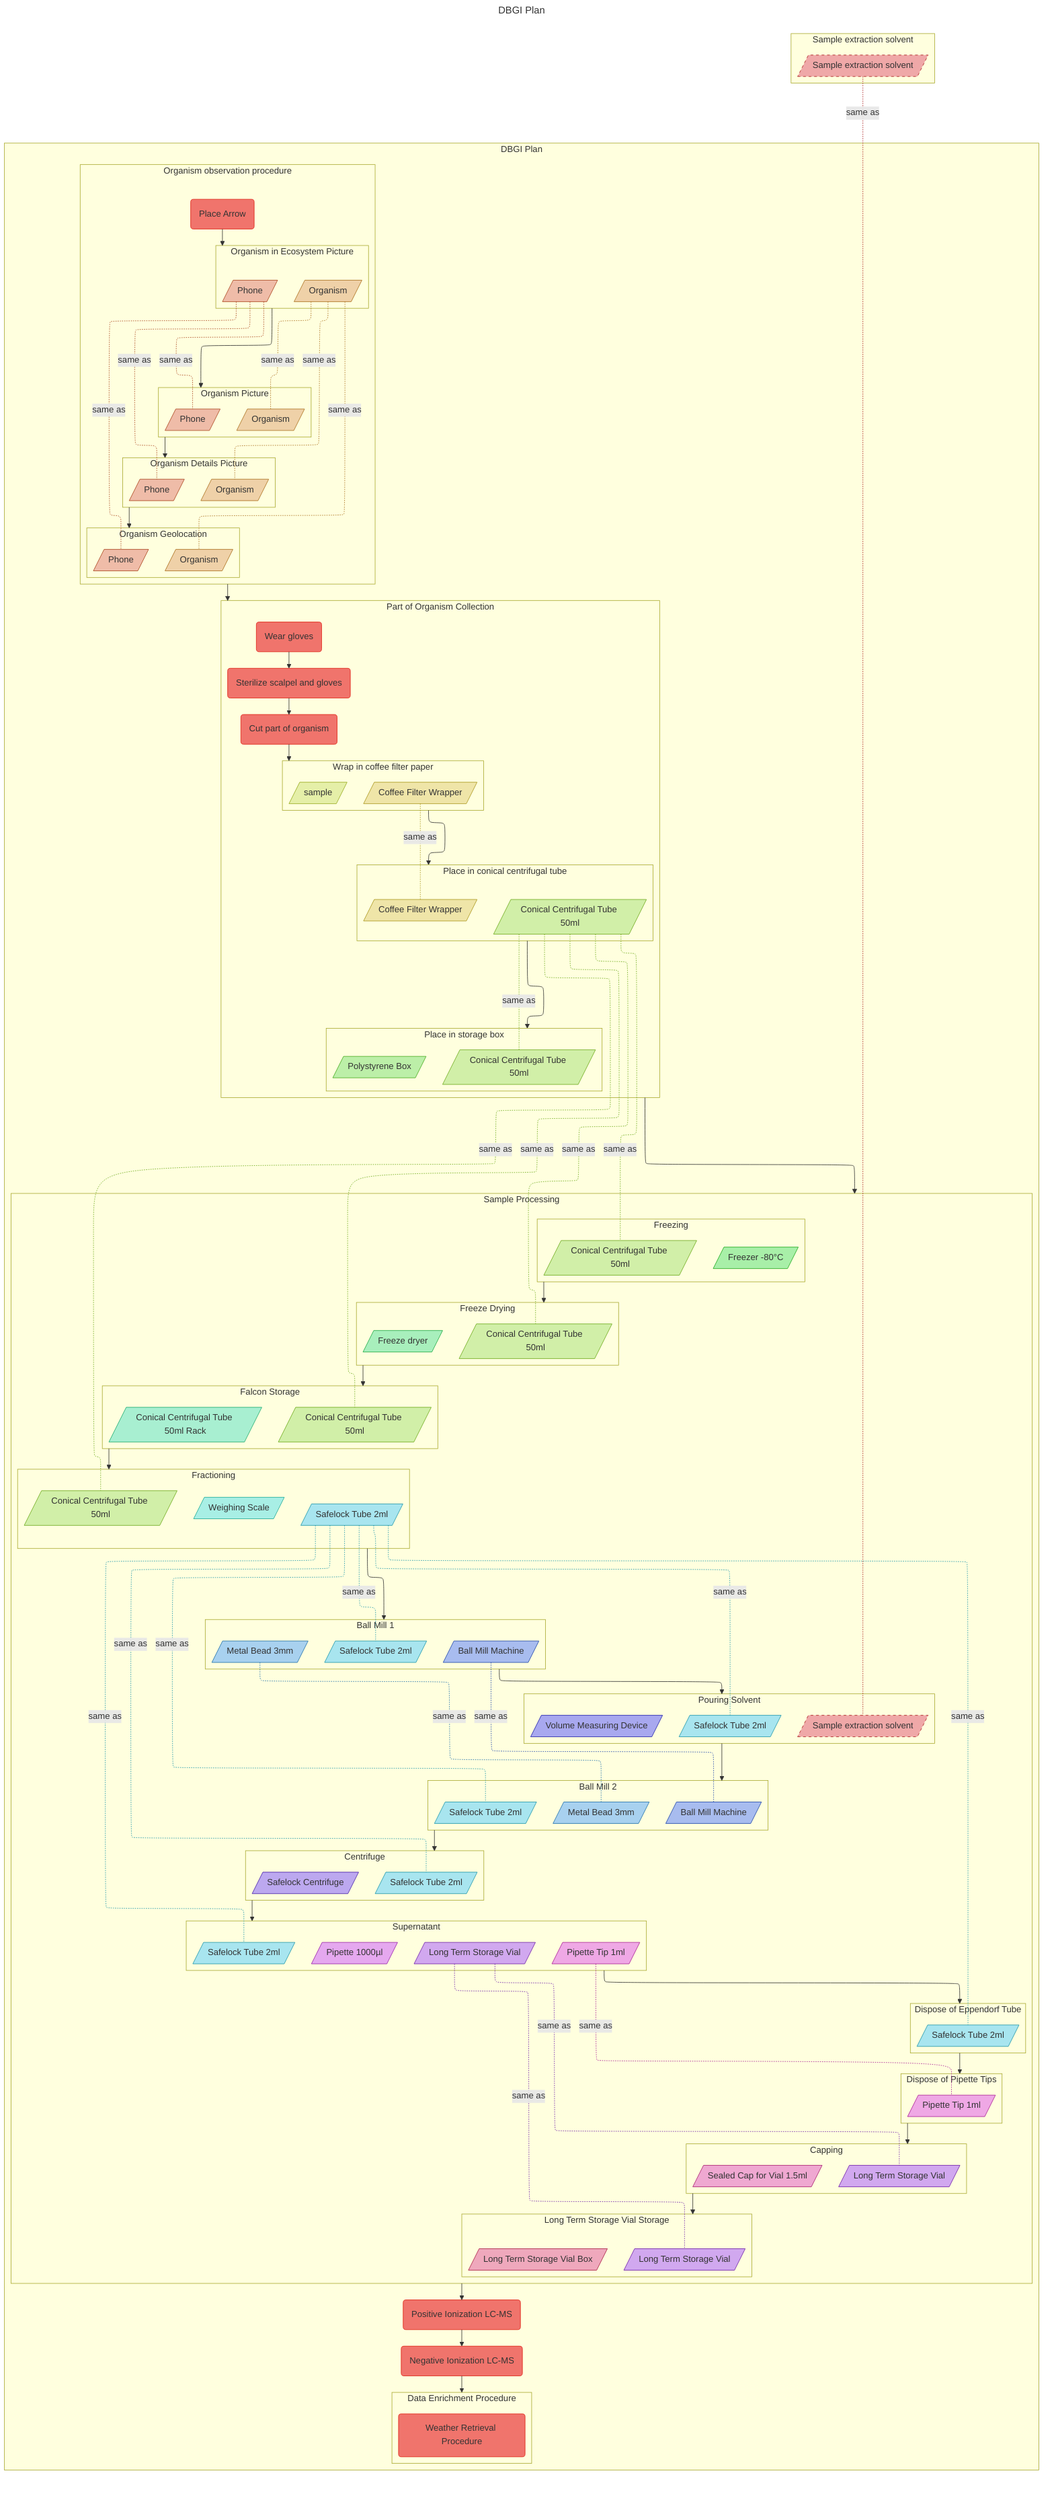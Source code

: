 ---
title: DBGI Plan
config:
  flowchart:
    defaultRenderer: "elk"
---
flowchart TB
classDef procedure_template fill: #f0746c,stroke: #df2216
classDef foreign_procedure_template stroke-dasharray: 5, 5
classDef ptam_node_20 fill: #efa8a8,stroke: #ab1f1f,stroke-dasharray: 5, 5
classDef ptam_edge_20 stroke: #ab1f1f
classDef ptam_node_42 fill: #efbca8,stroke: #ab461f
classDef ptam_edge_42 stroke: #ab461f
classDef ptam_node_43 fill: #efd1a8,stroke: #ab701f
classDef ptam_edge_43 stroke: #ab701f
classDef ptam_node_44 fill: #efe5a8,stroke: #ab971f
classDef ptam_edge_44 stroke: #ab971f
classDef ptam_node_45 fill: #e5efa8,stroke: #97ab1f
classDef ptam_node_46 fill: #d1efa8,stroke: #70ab1f
classDef ptam_edge_46 stroke: #70ab1f
classDef ptam_node_47 fill: #bcefa8,stroke: #46ab1f
classDef ptam_node_48 fill: #a8efa8,stroke: #1fab1f
classDef ptam_node_49 fill: #a8efbc,stroke: #1fab46
classDef ptam_node_50 fill: #a8efd1,stroke: #1fab70
classDef ptam_node_51 fill: #a8efe5,stroke: #1fab97
classDef ptam_node_52 fill: #a8e5ef,stroke: #1f97ab
classDef ptam_edge_52 stroke: #1f97ab
classDef ptam_node_53 fill: #a8d1ef,stroke: #1f70ab
classDef ptam_edge_53 stroke: #1f70ab
classDef ptam_node_54 fill: #a8bcef,stroke: #1f46ab
classDef ptam_edge_54 stroke: #1f46ab
classDef ptam_node_55 fill: #a8a8ef,stroke: #1f1fab
classDef ptam_node_56 fill: #bca8ef,stroke: #461fab
classDef ptam_node_57 fill: #d1a8ef,stroke: #701fab
classDef ptam_edge_57 stroke: #701fab
classDef ptam_node_58 fill: #e5a8ef,stroke: #971fab
classDef ptam_node_59 fill: #efa8e5,stroke: #ab1f97
classDef ptam_edge_59 stroke: #ab1f97
classDef ptam_node_60 fill: #efa8d1,stroke: #ab1f70
classDef ptam_node_61 fill: #efa8bc,stroke: #ab1f46
subgraph v1 ["`Sample extraction solvent`"]
    v0@{shape: lean-r, label: "Sample extraction solvent"}
class v0 ptam_node_20
end
subgraph v77 ["`DBGI Plan`"]
    direction LR
    subgraph v15 ["`Organism observation procedure`"]
    direction TB
    v2@{shape: rounded, label: "Place Arrow"}
class v2 procedure_template
    subgraph v5 ["`Organism in Ecosystem Picture`"]
    v3@{shape: lean-r, label: "Phone"}
class v3 ptam_node_42
    v4@{shape: lean-r, label: "Organism"}
class v4 ptam_node_43
end
    subgraph v8 ["`Organism Picture`"]
    v6@{shape: lean-r, label: "Phone"}
class v6 ptam_node_42
    v7@{shape: lean-r, label: "Organism"}
class v7 ptam_node_43
end
    subgraph v11 ["`Organism Details Picture`"]
    v9@{shape: lean-r, label: "Phone"}
class v9 ptam_node_42
    v10@{shape: lean-r, label: "Organism"}
class v10 ptam_node_43
end
    subgraph v14 ["`Organism Geolocation`"]
    v12@{shape: lean-r, label: "Phone"}
class v12 ptam_node_42
    v13@{shape: lean-r, label: "Organism"}
class v13 ptam_node_43
end
end
    subgraph v28 ["`Part of Organism Collection`"]
    direction TB
    v16@{shape: rounded, label: "Wear gloves"}
class v16 procedure_template
    v17@{shape: rounded, label: "Sterilize scalpel and gloves"}
class v17 procedure_template
    v18@{shape: rounded, label: "Cut part of organism"}
class v18 procedure_template
    subgraph v21 ["`Wrap in coffee filter paper`"]
    v19@{shape: lean-r, label: "Coffee Filter Wrapper"}
class v19 ptam_node_44
    v20@{shape: lean-r, label: "sample"}
class v20 ptam_node_45
end
    subgraph v24 ["`Place in conical centrifugal tube`"]
    v22@{shape: lean-r, label: "Conical Centrifugal Tube 50ml"}
class v22 ptam_node_46
    v23@{shape: lean-r, label: "Coffee Filter Wrapper"}
class v23 ptam_node_44
end
    subgraph v27 ["`Place in storage box`"]
    v25@{shape: lean-r, label: "Polystyrene Box"}
class v25 ptam_node_47
    v26@{shape: lean-r, label: "Conical Centrifugal Tube 50ml"}
class v26 ptam_node_46
end
end
    subgraph v72 ["`Sample Processing`"]
    direction TB
    subgraph v31 ["`Freezing`"]
    v29@{shape: lean-r, label: "Freezer -80°C"}
class v29 ptam_node_48
    v30@{shape: lean-r, label: "Conical Centrifugal Tube 50ml"}
class v30 ptam_node_46
end
    subgraph v34 ["`Freeze Drying`"]
    v32@{shape: lean-r, label: "Freeze dryer"}
class v32 ptam_node_49
    v33@{shape: lean-r, label: "Conical Centrifugal Tube 50ml"}
class v33 ptam_node_46
end
    subgraph v37 ["`Falcon Storage`"]
    v35@{shape: lean-r, label: "Conical Centrifugal Tube 50ml Rack"}
class v35 ptam_node_50
    v36@{shape: lean-r, label: "Conical Centrifugal Tube 50ml"}
class v36 ptam_node_46
end
    subgraph v41 ["`Fractioning`"]
    v38@{shape: lean-r, label: "Weighing Scale"}
class v38 ptam_node_51
    v39@{shape: lean-r, label: "Conical Centrifugal Tube 50ml"}
class v39 ptam_node_46
    v40@{shape: lean-r, label: "Safelock Tube 2ml"}
class v40 ptam_node_52
end
    subgraph v45 ["`Ball Mill 1`"]
    v42@{shape: lean-r, label: "Metal Bead 3mm"}
class v42 ptam_node_53
    v43@{shape: lean-r, label: "Ball Mill Machine"}
class v43 ptam_node_54
    v44@{shape: lean-r, label: "Safelock Tube 2ml"}
class v44 ptam_node_52
end
    subgraph v49 ["`Pouring Solvent`"]
    v46@{shape: lean-r, label: "Volume Measuring Device"}
class v46 ptam_node_55
    v47@{shape: lean-r, label: "Sample extraction solvent"}
class v47 ptam_node_20
    v48@{shape: lean-r, label: "Safelock Tube 2ml"}
class v48 ptam_node_52
end
    subgraph v53 ["`Ball Mill 2`"]
    v50@{shape: lean-r, label: "Metal Bead 3mm"}
class v50 ptam_node_53
    v51@{shape: lean-r, label: "Ball Mill Machine"}
class v51 ptam_node_54
    v52@{shape: lean-r, label: "Safelock Tube 2ml"}
class v52 ptam_node_52
end
    subgraph v56 ["`Centrifuge`"]
    v54@{shape: lean-r, label: "Safelock Centrifuge"}
class v54 ptam_node_56
    v55@{shape: lean-r, label: "Safelock Tube 2ml"}
class v55 ptam_node_52
end
    subgraph v61 ["`Supernatant`"]
    v57@{shape: lean-r, label: "Safelock Tube 2ml"}
class v57 ptam_node_52
    v58@{shape: lean-r, label: "Long Term Storage Vial"}
class v58 ptam_node_57
    v59@{shape: lean-r, label: "Pipette 1000µl"}
class v59 ptam_node_58
    v60@{shape: lean-r, label: "Pipette Tip 1ml"}
class v60 ptam_node_59
end
    subgraph v64 ["`Capping`"]
    v62@{shape: lean-r, label: "Long Term Storage Vial"}
class v62 ptam_node_57
    v63@{shape: lean-r, label: "Sealed Cap for Vial 1.5ml"}
class v63 ptam_node_60
end
    subgraph v67 ["`Long Term Storage Vial Storage`"]
    v65@{shape: lean-r, label: "Long Term Storage Vial Box"}
class v65 ptam_node_61
    v66@{shape: lean-r, label: "Long Term Storage Vial"}
class v66 ptam_node_57
end
    subgraph v69 ["`Dispose of Eppendorf Tube`"]
    v68@{shape: lean-r, label: "Safelock Tube 2ml"}
class v68 ptam_node_52
end
    subgraph v71 ["`Dispose of Pipette Tips`"]
    v70@{shape: lean-r, label: "Pipette Tip 1ml"}
class v70 ptam_node_59
end
end
    v73@{shape: rounded, label: "Positive Ionization LC-MS"}
class v73 procedure_template
    v74@{shape: rounded, label: "Negative Ionization LC-MS"}
class v74 procedure_template
    subgraph v76 ["`Data Enrichment Procedure`"]
    direction TB
    v75@{shape: rounded, label: "Weather Retrieval Procedure"}
class v75 procedure_template
end
end
v3 e0@-.-|"`same as`"| v6
class e0 ptam_edge_42
v4 e1@-.-|"`same as`"| v7
class e1 ptam_edge_43
v3 e2@-.-|"`same as`"| v9
class e2 ptam_edge_42
v4 e3@-.-|"`same as`"| v10
class e3 ptam_edge_43
v3 e4@-.-|"`same as`"| v12
class e4 ptam_edge_42
v4 e5@-.-|"`same as`"| v13
class e5 ptam_edge_43
v2 ---> v5
v5 ---> v8
v8 ---> v11
v11 ---> v14
v19 e10@-.-|"`same as`"| v23
class e10 ptam_edge_44
v22 e11@-.-|"`same as`"| v26
class e11 ptam_edge_46
v16 ---> v17
v17 ---> v18
v18 ---> v21
v21 ---> v24
v24 ---> v27
v22 e17@-.-|"`same as`"| v30
class e17 ptam_edge_46
v22 e18@-.-|"`same as`"| v33
class e18 ptam_edge_46
v22 e19@-.-|"`same as`"| v36
class e19 ptam_edge_46
v22 e20@-.-|"`same as`"| v39
class e20 ptam_edge_46
v40 e21@-.-|"`same as`"| v44
class e21 ptam_edge_52
v0 e22@-.-|"`same as`"| v47
class e22 ptam_edge_20
v40 e23@-.-|"`same as`"| v48
class e23 ptam_edge_52
v42 e24@-.-|"`same as`"| v50
class e24 ptam_edge_53
v43 e25@-.-|"`same as`"| v51
class e25 ptam_edge_54
v40 e26@-.-|"`same as`"| v52
class e26 ptam_edge_52
v40 e27@-.-|"`same as`"| v55
class e27 ptam_edge_52
v40 e28@-.-|"`same as`"| v57
class e28 ptam_edge_52
v58 e29@-.-|"`same as`"| v62
class e29 ptam_edge_57
v58 e30@-.-|"`same as`"| v66
class e30 ptam_edge_57
v40 e31@-.-|"`same as`"| v68
class e31 ptam_edge_52
v60 e32@-.-|"`same as`"| v70
class e32 ptam_edge_59
v31 ---> v34
v34 ---> v37
v37 ---> v41
v41 ---> v45
v45 ---> v49
v49 ---> v53
v53 ---> v56
v56 ---> v61
v61 ---> v69
v64 ---> v67
v69 ---> v71
v71 ---> v64
v15 ---> v28
v28 ---> v72
v72 ---> v73
v73 ---> v74
v74 ---> v76